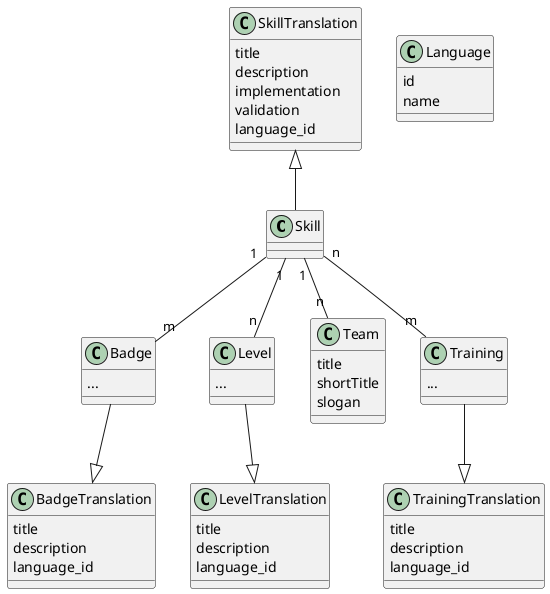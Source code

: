 @startuml

skinparam shadowing false
skinparam componentStyle uml2

class Skill {

}

class SkillTranslation {
    title
    description
    implementation
    validation
    language_id
}

Skill -up-|> SkillTranslation

class Badge {
    ...
}

class BadgeTranslation {
    title
    description
    language_id
}

Badge -down-|> BadgeTranslation

class Level {
    ...
}

class LevelTranslation {
    title
    description
    language_id
}

Level -down-|> LevelTranslation

class Team {
    title
    shortTitle
    slogan
}

class Training {
    ...
}

class TrainingTranslation {
    title
    description
    language_id
}

Training -down-|> TrainingTranslation

class Language {
    id
    name
}

Skill "1" -- "m" Badge
Skill "1" -- "n" Level
Skill "1" -- "n" Team
Skill "n" -- "m" Training


@enduml

